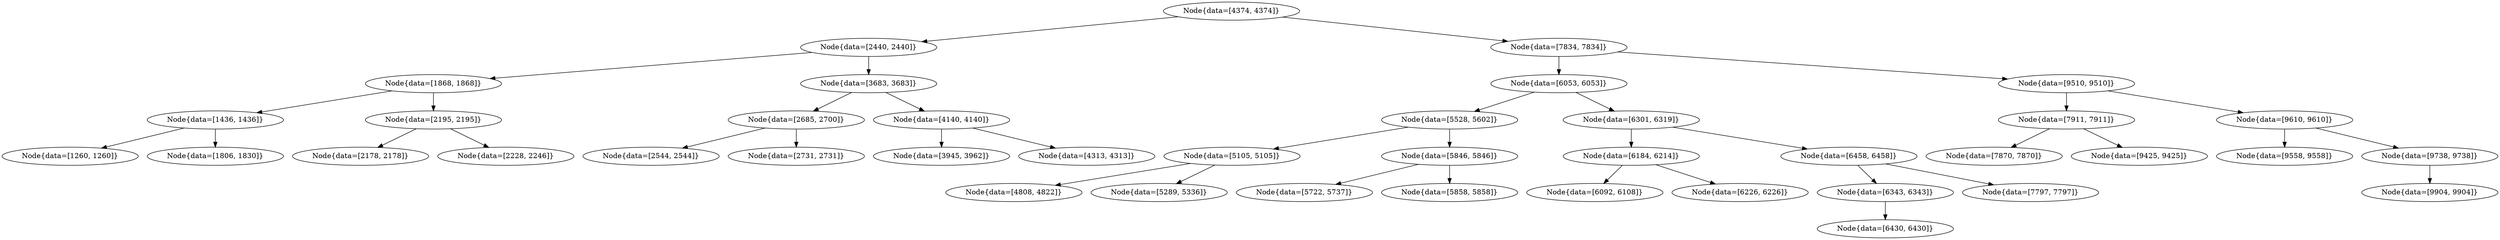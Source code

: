 digraph G{
621591737 [label="Node{data=[4374, 4374]}"]
621591737 -> 332866311
332866311 [label="Node{data=[2440, 2440]}"]
332866311 -> 415904037
415904037 [label="Node{data=[1868, 1868]}"]
415904037 -> 277554559
277554559 [label="Node{data=[1436, 1436]}"]
277554559 -> 1344449187
1344449187 [label="Node{data=[1260, 1260]}"]
277554559 -> 2051499195
2051499195 [label="Node{data=[1806, 1830]}"]
415904037 -> 869085647
869085647 [label="Node{data=[2195, 2195]}"]
869085647 -> 2057591316
2057591316 [label="Node{data=[2178, 2178]}"]
869085647 -> 1058443345
1058443345 [label="Node{data=[2228, 2246]}"]
332866311 -> 2117425588
2117425588 [label="Node{data=[3683, 3683]}"]
2117425588 -> 615271668
615271668 [label="Node{data=[2685, 2700]}"]
615271668 -> 2088814223
2088814223 [label="Node{data=[2544, 2544]}"]
615271668 -> 1998538070
1998538070 [label="Node{data=[2731, 2731]}"]
2117425588 -> 598952696
598952696 [label="Node{data=[4140, 4140]}"]
598952696 -> 1698589078
1698589078 [label="Node{data=[3945, 3962]}"]
598952696 -> 535850752
535850752 [label="Node{data=[4313, 4313]}"]
621591737 -> 306752605
306752605 [label="Node{data=[7834, 7834]}"]
306752605 -> 722849894
722849894 [label="Node{data=[6053, 6053]}"]
722849894 -> 1039236683
1039236683 [label="Node{data=[5528, 5602]}"]
1039236683 -> 568692378
568692378 [label="Node{data=[5105, 5105]}"]
568692378 -> 1981342911
1981342911 [label="Node{data=[4808, 4822]}"]
568692378 -> 1930136826
1930136826 [label="Node{data=[5289, 5336]}"]
1039236683 -> 1161734134
1161734134 [label="Node{data=[5846, 5846]}"]
1161734134 -> 1218601109
1218601109 [label="Node{data=[5722, 5737]}"]
1161734134 -> 2041464866
2041464866 [label="Node{data=[5858, 5858]}"]
722849894 -> 1458403249
1458403249 [label="Node{data=[6301, 6319]}"]
1458403249 -> 1717332877
1717332877 [label="Node{data=[6184, 6214]}"]
1717332877 -> 1033967899
1033967899 [label="Node{data=[6092, 6108]}"]
1717332877 -> 910539221
910539221 [label="Node{data=[6226, 6226]}"]
1458403249 -> 187170899
187170899 [label="Node{data=[6458, 6458]}"]
187170899 -> 237834936
237834936 [label="Node{data=[6343, 6343]}"]
237834936 -> 1005693863
1005693863 [label="Node{data=[6430, 6430]}"]
187170899 -> 551630365
551630365 [label="Node{data=[7797, 7797]}"]
306752605 -> 1795199178
1795199178 [label="Node{data=[9510, 9510]}"]
1795199178 -> 224327616
224327616 [label="Node{data=[7911, 7911]}"]
224327616 -> 994367839
994367839 [label="Node{data=[7870, 7870]}"]
224327616 -> 314331636
314331636 [label="Node{data=[9425, 9425]}"]
1795199178 -> 2102724009
2102724009 [label="Node{data=[9610, 9610]}"]
2102724009 -> 131009844
131009844 [label="Node{data=[9558, 9558]}"]
2102724009 -> 442282675
442282675 [label="Node{data=[9738, 9738]}"]
442282675 -> 1780442109
1780442109 [label="Node{data=[9904, 9904]}"]
}
